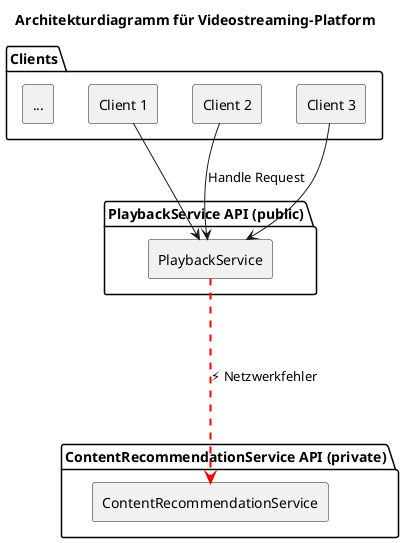 @startuml
title Architekturdiagramm für Videostreaming-Platform

skinparam componentStyle rectangle
'skinparam linetype ortho

' Abstand zwischen den Paketen erhöhen
skinparam ranksep 85

package "Clients" {
  [Client 1]
  [Client 2]
  [Client 3]
  [...]
}

package "PlaybackService API (public)" as PBS {
  component "PlaybackService" as PS
}

package "ContentRecommendationService API (private)" as CRS {
  component "ContentRecommendationService" as CS
}

[Client 1] --> PS
[Client 2] --> PS : Handle Request
[Client 3] --> PS

'PS -[#000000]-down-> CS : Handle Request

' Darstellung der Störung
PS ..[#FF0000,dashed,thickness=2]-> CS : ⚡ Netzwerkfehler

'[Client 1] -down-> PS
'[Client 2] -down-> PS : Handle Request
'[Client 3] -down-> PS
'PS -down-> CS : Handle Request

@enduml

